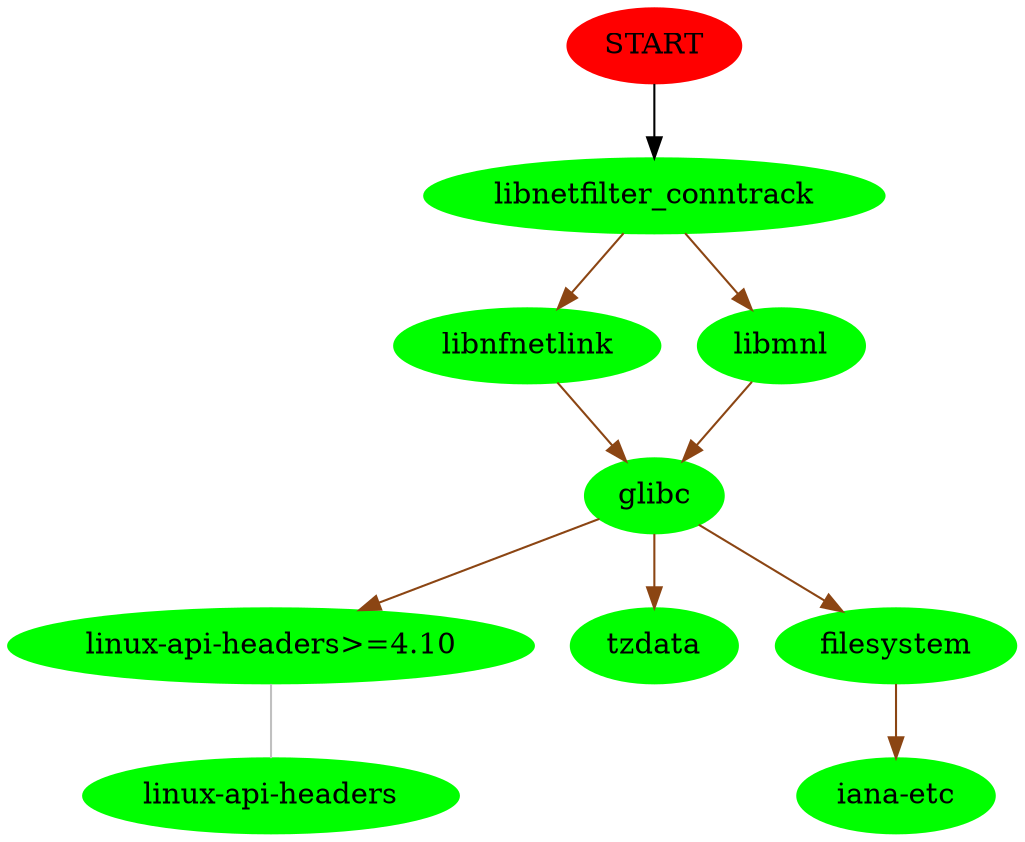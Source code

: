 digraph G { START [color=red, style=filled];
node [style=filled, color=green];
 "START" -> "libnetfilter_conntrack";
"libnetfilter_conntrack" -> "libnfnetlink" [color=chocolate4];
"libnfnetlink" -> "glibc" [color=chocolate4];
"glibc" -> "linux-api-headers>=4.10" [color=chocolate4];
"linux-api-headers>=4.10" -> "linux-api-headers" [arrowhead=none, color=grey];
"glibc" -> "tzdata" [color=chocolate4];
"glibc" -> "filesystem" [color=chocolate4];
"filesystem" -> "iana-etc" [color=chocolate4];
"libnetfilter_conntrack" -> "libmnl" [color=chocolate4];
"libmnl" -> "glibc" [color=chocolate4];
}
